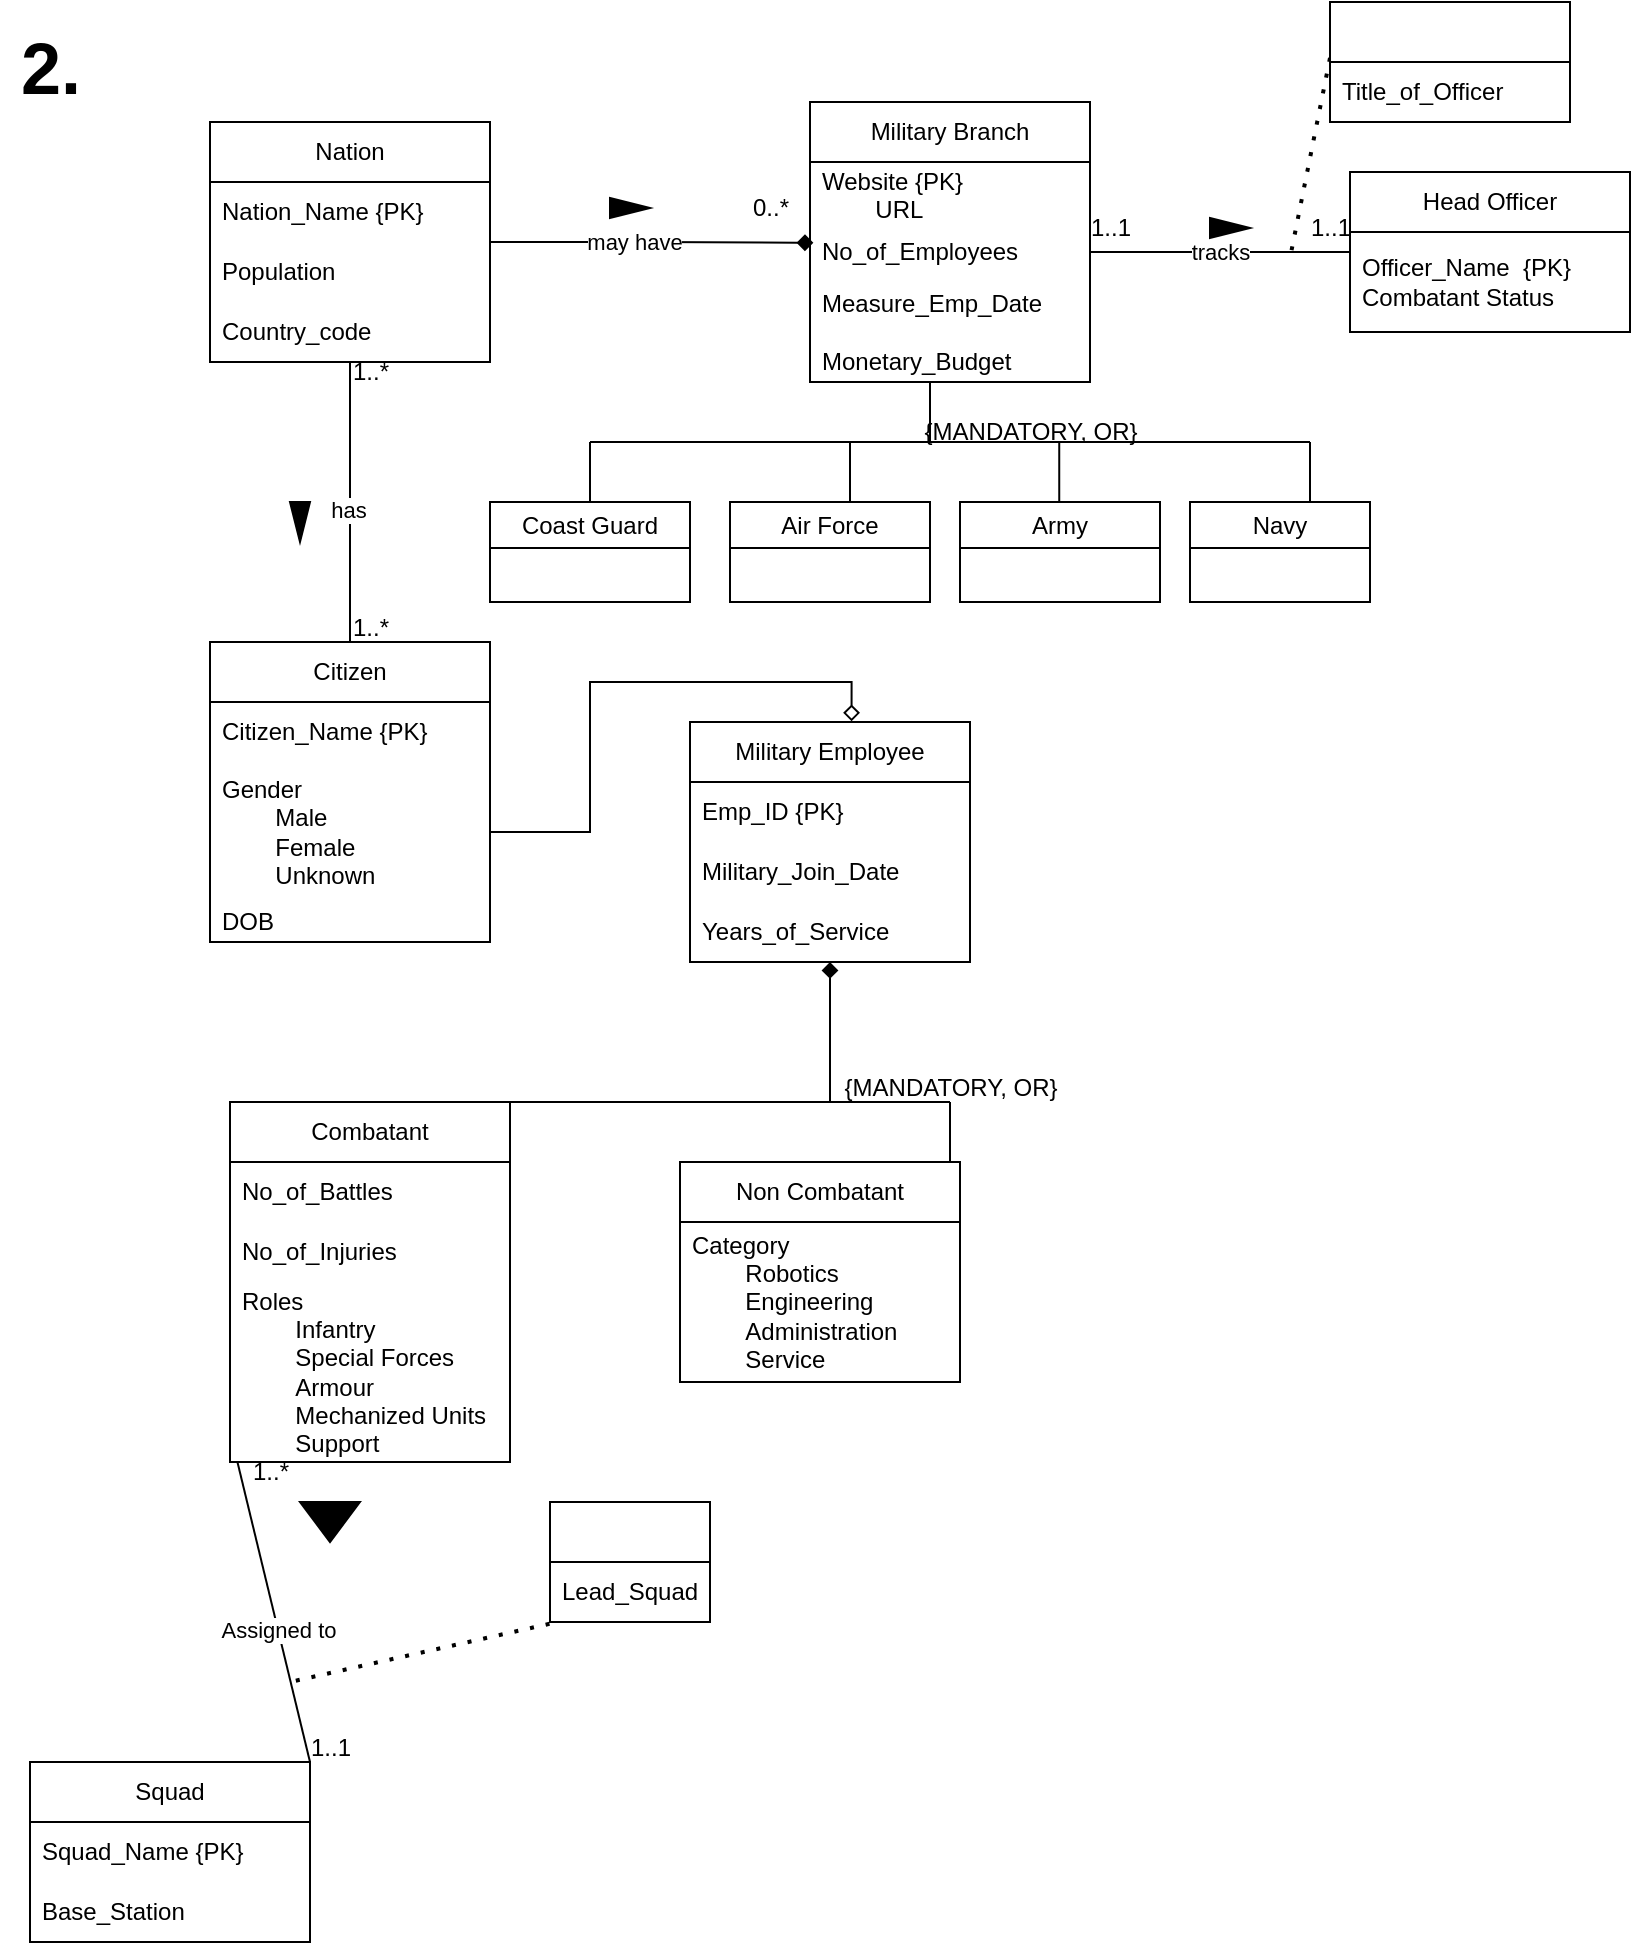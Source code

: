 <mxfile version="26.0.4">
  <diagram name="Page-1" id="tneTjjbyGgvklsA5Yor4">
    <mxGraphModel dx="1556" dy="1817" grid="1" gridSize="10" guides="1" tooltips="1" connect="1" arrows="1" fold="1" page="1" pageScale="1" pageWidth="850" pageHeight="1100" math="0" shadow="0">
      <root>
        <mxCell id="0" />
        <mxCell id="1" parent="0" />
        <mxCell id="wUshwIf3FIwTupsN2A0C-73" style="edgeStyle=orthogonalEdgeStyle;rounded=0;orthogonalLoop=1;jettySize=auto;html=1;entryX=0.5;entryY=0;entryDx=0;entryDy=0;endArrow=none;endFill=0;" parent="1" source="wUshwIf3FIwTupsN2A0C-1" target="wUshwIf3FIwTupsN2A0C-5" edge="1">
          <mxGeometry relative="1" as="geometry" />
        </mxCell>
        <mxCell id="wUshwIf3FIwTupsN2A0C-74" value="has" style="edgeLabel;html=1;align=center;verticalAlign=middle;resizable=0;points=[];" parent="wUshwIf3FIwTupsN2A0C-73" vertex="1" connectable="0">
          <mxGeometry x="0.05" y="-1" relative="1" as="geometry">
            <mxPoint as="offset" />
          </mxGeometry>
        </mxCell>
        <mxCell id="wUshwIf3FIwTupsN2A0C-1" value="Nation" style="swimlane;fontStyle=0;childLayout=stackLayout;horizontal=1;startSize=30;horizontalStack=0;resizeParent=1;resizeParentMax=0;resizeLast=0;collapsible=1;marginBottom=0;whiteSpace=wrap;html=1;" parent="1" vertex="1">
          <mxGeometry x="120" y="-10" width="140" height="120" as="geometry" />
        </mxCell>
        <mxCell id="wUshwIf3FIwTupsN2A0C-2" value="Nation_Name {PK}&amp;nbsp;" style="text;strokeColor=none;fillColor=none;align=left;verticalAlign=middle;spacingLeft=4;spacingRight=4;overflow=hidden;points=[[0,0.5],[1,0.5]];portConstraint=eastwest;rotatable=0;whiteSpace=wrap;html=1;" parent="wUshwIf3FIwTupsN2A0C-1" vertex="1">
          <mxGeometry y="30" width="140" height="30" as="geometry" />
        </mxCell>
        <mxCell id="wUshwIf3FIwTupsN2A0C-3" value="Population" style="text;strokeColor=none;fillColor=none;align=left;verticalAlign=middle;spacingLeft=4;spacingRight=4;overflow=hidden;points=[[0,0.5],[1,0.5]];portConstraint=eastwest;rotatable=0;whiteSpace=wrap;html=1;" parent="wUshwIf3FIwTupsN2A0C-1" vertex="1">
          <mxGeometry y="60" width="140" height="30" as="geometry" />
        </mxCell>
        <mxCell id="wUshwIf3FIwTupsN2A0C-4" value="Country_code" style="text;strokeColor=none;fillColor=none;align=left;verticalAlign=middle;spacingLeft=4;spacingRight=4;overflow=hidden;points=[[0,0.5],[1,0.5]];portConstraint=eastwest;rotatable=0;whiteSpace=wrap;html=1;" parent="wUshwIf3FIwTupsN2A0C-1" vertex="1">
          <mxGeometry y="90" width="140" height="30" as="geometry" />
        </mxCell>
        <mxCell id="wUshwIf3FIwTupsN2A0C-5" value="Citizen" style="swimlane;fontStyle=0;childLayout=stackLayout;horizontal=1;startSize=30;horizontalStack=0;resizeParent=1;resizeParentMax=0;resizeLast=0;collapsible=1;marginBottom=0;whiteSpace=wrap;html=1;" parent="1" vertex="1">
          <mxGeometry x="120" y="250" width="140" height="150" as="geometry" />
        </mxCell>
        <mxCell id="wUshwIf3FIwTupsN2A0C-6" value="Citizen_Name {PK}" style="text;strokeColor=none;fillColor=none;align=left;verticalAlign=middle;spacingLeft=4;spacingRight=4;overflow=hidden;points=[[0,0.5],[1,0.5]];portConstraint=eastwest;rotatable=0;whiteSpace=wrap;html=1;" parent="wUshwIf3FIwTupsN2A0C-5" vertex="1">
          <mxGeometry y="30" width="140" height="30" as="geometry" />
        </mxCell>
        <mxCell id="wUshwIf3FIwTupsN2A0C-7" value="Gender&lt;div&gt;&lt;span style=&quot;white-space: pre;&quot;&gt;&#x9;&lt;/span&gt;Male&lt;br&gt;&lt;/div&gt;&lt;div&gt;&lt;span style=&quot;white-space: pre;&quot;&gt;&#x9;&lt;/span&gt;Female&lt;br&gt;&lt;/div&gt;&lt;div&gt;&lt;span style=&quot;white-space: pre;&quot;&gt;&#x9;&lt;/span&gt;Unknown&lt;br&gt;&lt;/div&gt;" style="text;strokeColor=none;fillColor=none;align=left;verticalAlign=middle;spacingLeft=4;spacingRight=4;overflow=hidden;points=[[0,0.5],[1,0.5]];portConstraint=eastwest;rotatable=0;whiteSpace=wrap;html=1;" parent="wUshwIf3FIwTupsN2A0C-5" vertex="1">
          <mxGeometry y="60" width="140" height="70" as="geometry" />
        </mxCell>
        <mxCell id="wUshwIf3FIwTupsN2A0C-8" value="DOB" style="text;strokeColor=none;fillColor=none;align=left;verticalAlign=middle;spacingLeft=4;spacingRight=4;overflow=hidden;points=[[0,0.5],[1,0.5]];portConstraint=eastwest;rotatable=0;whiteSpace=wrap;html=1;" parent="wUshwIf3FIwTupsN2A0C-5" vertex="1">
          <mxGeometry y="130" width="140" height="20" as="geometry" />
        </mxCell>
        <mxCell id="wUshwIf3FIwTupsN2A0C-37" style="edgeStyle=orthogonalEdgeStyle;rounded=0;orthogonalLoop=1;jettySize=auto;html=1;endArrow=none;endFill=0;startArrow=diamond;startFill=1;" parent="1" source="wUshwIf3FIwTupsN2A0C-19" edge="1">
          <mxGeometry relative="1" as="geometry">
            <mxPoint x="430.0" y="480" as="targetPoint" />
          </mxGeometry>
        </mxCell>
        <mxCell id="wUshwIf3FIwTupsN2A0C-19" value="Military Employee" style="swimlane;fontStyle=0;childLayout=stackLayout;horizontal=1;startSize=30;horizontalStack=0;resizeParent=1;resizeParentMax=0;resizeLast=0;collapsible=1;marginBottom=0;whiteSpace=wrap;html=1;" parent="1" vertex="1">
          <mxGeometry x="360" y="290" width="140" height="120" as="geometry" />
        </mxCell>
        <mxCell id="wUshwIf3FIwTupsN2A0C-20" value="Emp_ID {PK}" style="text;strokeColor=none;fillColor=none;align=left;verticalAlign=middle;spacingLeft=4;spacingRight=4;overflow=hidden;points=[[0,0.5],[1,0.5]];portConstraint=eastwest;rotatable=0;whiteSpace=wrap;html=1;" parent="wUshwIf3FIwTupsN2A0C-19" vertex="1">
          <mxGeometry y="30" width="140" height="30" as="geometry" />
        </mxCell>
        <mxCell id="wUshwIf3FIwTupsN2A0C-21" value="Military_Join_Date" style="text;strokeColor=none;fillColor=none;align=left;verticalAlign=middle;spacingLeft=4;spacingRight=4;overflow=hidden;points=[[0,0.5],[1,0.5]];portConstraint=eastwest;rotatable=0;whiteSpace=wrap;html=1;" parent="wUshwIf3FIwTupsN2A0C-19" vertex="1">
          <mxGeometry y="60" width="140" height="30" as="geometry" />
        </mxCell>
        <mxCell id="wUshwIf3FIwTupsN2A0C-22" value="Years_of_Service" style="text;strokeColor=none;fillColor=none;align=left;verticalAlign=middle;spacingLeft=4;spacingRight=4;overflow=hidden;points=[[0,0.5],[1,0.5]];portConstraint=eastwest;rotatable=0;whiteSpace=wrap;html=1;" parent="wUshwIf3FIwTupsN2A0C-19" vertex="1">
          <mxGeometry y="90" width="140" height="30" as="geometry" />
        </mxCell>
        <mxCell id="wUshwIf3FIwTupsN2A0C-23" value="Military Branch" style="swimlane;fontStyle=0;childLayout=stackLayout;horizontal=1;startSize=30;horizontalStack=0;resizeParent=1;resizeParentMax=0;resizeLast=0;collapsible=1;marginBottom=0;whiteSpace=wrap;html=1;" parent="1" vertex="1">
          <mxGeometry x="420" y="-20" width="140" height="140" as="geometry" />
        </mxCell>
        <mxCell id="wUshwIf3FIwTupsN2A0C-24" value="Website {PK}&lt;div&gt;&lt;span style=&quot;white-space: pre;&quot;&gt;&#x9;&lt;/span&gt;URL&lt;br&gt;&lt;/div&gt;" style="text;strokeColor=none;fillColor=none;align=left;verticalAlign=middle;spacingLeft=4;spacingRight=4;overflow=hidden;points=[[0,0.5],[1,0.5]];portConstraint=eastwest;rotatable=0;whiteSpace=wrap;html=1;" parent="wUshwIf3FIwTupsN2A0C-23" vertex="1">
          <mxGeometry y="30" width="140" height="30" as="geometry" />
        </mxCell>
        <mxCell id="wUshwIf3FIwTupsN2A0C-25" value="No_of_Employees" style="text;strokeColor=none;fillColor=none;align=left;verticalAlign=middle;spacingLeft=4;spacingRight=4;overflow=hidden;points=[[0,0.5],[1,0.5]];portConstraint=eastwest;rotatable=0;whiteSpace=wrap;html=1;" parent="wUshwIf3FIwTupsN2A0C-23" vertex="1">
          <mxGeometry y="60" width="140" height="30" as="geometry" />
        </mxCell>
        <mxCell id="wUshwIf3FIwTupsN2A0C-26" value="Measure_Emp_Date&lt;div&gt;&lt;br&gt;&lt;/div&gt;&lt;div&gt;Monetary_Budget&lt;/div&gt;" style="text;strokeColor=none;fillColor=none;align=left;verticalAlign=middle;spacingLeft=4;spacingRight=4;overflow=hidden;points=[[0,0.5],[1,0.5]];portConstraint=eastwest;rotatable=0;whiteSpace=wrap;html=1;" parent="wUshwIf3FIwTupsN2A0C-23" vertex="1">
          <mxGeometry y="90" width="140" height="50" as="geometry" />
        </mxCell>
        <mxCell id="wUshwIf3FIwTupsN2A0C-27" value="Combatant" style="swimlane;fontStyle=0;childLayout=stackLayout;horizontal=1;startSize=30;horizontalStack=0;resizeParent=1;resizeParentMax=0;resizeLast=0;collapsible=1;marginBottom=0;whiteSpace=wrap;html=1;" parent="1" vertex="1">
          <mxGeometry x="130" y="480" width="140" height="180" as="geometry" />
        </mxCell>
        <mxCell id="wUshwIf3FIwTupsN2A0C-28" value="No_of_Battles" style="text;strokeColor=none;fillColor=none;align=left;verticalAlign=middle;spacingLeft=4;spacingRight=4;overflow=hidden;points=[[0,0.5],[1,0.5]];portConstraint=eastwest;rotatable=0;whiteSpace=wrap;html=1;" parent="wUshwIf3FIwTupsN2A0C-27" vertex="1">
          <mxGeometry y="30" width="140" height="30" as="geometry" />
        </mxCell>
        <mxCell id="wUshwIf3FIwTupsN2A0C-29" value="No_of_Injuries" style="text;strokeColor=none;fillColor=none;align=left;verticalAlign=middle;spacingLeft=4;spacingRight=4;overflow=hidden;points=[[0,0.5],[1,0.5]];portConstraint=eastwest;rotatable=0;whiteSpace=wrap;html=1;" parent="wUshwIf3FIwTupsN2A0C-27" vertex="1">
          <mxGeometry y="60" width="140" height="30" as="geometry" />
        </mxCell>
        <mxCell id="wUshwIf3FIwTupsN2A0C-30" value="Roles&lt;div&gt;&lt;span style=&quot;white-space: pre;&quot;&gt;&#x9;&lt;/span&gt;Infantry&lt;br&gt;&lt;/div&gt;&lt;div&gt;&lt;span style=&quot;white-space: pre;&quot;&gt;&#x9;&lt;/span&gt;Special Forces&lt;br&gt;&lt;/div&gt;&lt;div&gt;&lt;span style=&quot;white-space: pre;&quot;&gt;&#x9;&lt;/span&gt;Armour&lt;br&gt;&lt;/div&gt;&lt;div&gt;&lt;span style=&quot;white-space: pre;&quot;&gt;&#x9;&lt;/span&gt;Mechanized Units&lt;br&gt;&lt;/div&gt;&lt;div&gt;&lt;span style=&quot;white-space: pre;&quot;&gt;&#x9;&lt;/span&gt;Support&lt;br&gt;&lt;/div&gt;" style="text;strokeColor=none;fillColor=none;align=left;verticalAlign=middle;spacingLeft=4;spacingRight=4;overflow=hidden;points=[[0,0.5],[1,0.5]];portConstraint=eastwest;rotatable=0;whiteSpace=wrap;html=1;" parent="wUshwIf3FIwTupsN2A0C-27" vertex="1">
          <mxGeometry y="90" width="140" height="90" as="geometry" />
        </mxCell>
        <mxCell id="wUshwIf3FIwTupsN2A0C-31" value="Non Combatant" style="swimlane;fontStyle=0;childLayout=stackLayout;horizontal=1;startSize=30;horizontalStack=0;resizeParent=1;resizeParentMax=0;resizeLast=0;collapsible=1;marginBottom=0;whiteSpace=wrap;html=1;" parent="1" vertex="1">
          <mxGeometry x="355" y="510" width="140" height="110" as="geometry" />
        </mxCell>
        <mxCell id="wUshwIf3FIwTupsN2A0C-32" value="&lt;div&gt;Category&lt;/div&gt;&lt;div&gt;&lt;span style=&quot;white-space: pre;&quot;&gt;&#x9;&lt;/span&gt;Robotics&lt;br&gt;&lt;/div&gt;&lt;div&gt;&lt;span style=&quot;white-space: pre;&quot;&gt;&#x9;&lt;/span&gt;Engineering&lt;br&gt;&lt;/div&gt;&lt;div&gt;&lt;span style=&quot;white-space: pre;&quot;&gt;&#x9;&lt;/span&gt;Administration&lt;br&gt;&lt;/div&gt;&lt;div&gt;&lt;span style=&quot;white-space: pre;&quot;&gt;&#x9;&lt;/span&gt;Service&lt;br&gt;&lt;/div&gt;" style="text;strokeColor=none;fillColor=none;align=left;verticalAlign=middle;spacingLeft=4;spacingRight=4;overflow=hidden;points=[[0,0.5],[1,0.5]];portConstraint=eastwest;rotatable=0;whiteSpace=wrap;html=1;" parent="wUshwIf3FIwTupsN2A0C-31" vertex="1">
          <mxGeometry y="30" width="140" height="80" as="geometry" />
        </mxCell>
        <mxCell id="wUshwIf3FIwTupsN2A0C-35" value="" style="endArrow=none;html=1;rounded=0;" parent="1" edge="1">
          <mxGeometry width="50" height="50" relative="1" as="geometry">
            <mxPoint x="270" y="480" as="sourcePoint" />
            <mxPoint x="490" y="480" as="targetPoint" />
          </mxGeometry>
        </mxCell>
        <mxCell id="wUshwIf3FIwTupsN2A0C-36" value="" style="endArrow=none;html=1;rounded=0;" parent="1" edge="1">
          <mxGeometry width="50" height="50" relative="1" as="geometry">
            <mxPoint x="490" y="510" as="sourcePoint" />
            <mxPoint x="490" y="480" as="targetPoint" />
          </mxGeometry>
        </mxCell>
        <mxCell id="wUshwIf3FIwTupsN2A0C-39" value="Squad" style="swimlane;fontStyle=0;childLayout=stackLayout;horizontal=1;startSize=30;horizontalStack=0;resizeParent=1;resizeParentMax=0;resizeLast=0;collapsible=1;marginBottom=0;whiteSpace=wrap;html=1;" parent="1" vertex="1">
          <mxGeometry x="30" y="810" width="140" height="90" as="geometry" />
        </mxCell>
        <mxCell id="wUshwIf3FIwTupsN2A0C-40" value="Squad_Name {PK}" style="text;strokeColor=none;fillColor=none;align=left;verticalAlign=middle;spacingLeft=4;spacingRight=4;overflow=hidden;points=[[0,0.5],[1,0.5]];portConstraint=eastwest;rotatable=0;whiteSpace=wrap;html=1;" parent="wUshwIf3FIwTupsN2A0C-39" vertex="1">
          <mxGeometry y="30" width="140" height="30" as="geometry" />
        </mxCell>
        <mxCell id="wUshwIf3FIwTupsN2A0C-41" value="Base_Station" style="text;strokeColor=none;fillColor=none;align=left;verticalAlign=middle;spacingLeft=4;spacingRight=4;overflow=hidden;points=[[0,0.5],[1,0.5]];portConstraint=eastwest;rotatable=0;whiteSpace=wrap;html=1;" parent="wUshwIf3FIwTupsN2A0C-39" vertex="1">
          <mxGeometry y="60" width="140" height="30" as="geometry" />
        </mxCell>
        <mxCell id="wUshwIf3FIwTupsN2A0C-43" value="" style="endArrow=none;html=1;rounded=0;entryX=0.027;entryY=1.003;entryDx=0;entryDy=0;entryPerimeter=0;" parent="1" target="wUshwIf3FIwTupsN2A0C-30" edge="1">
          <mxGeometry width="50" height="50" relative="1" as="geometry">
            <mxPoint x="170" y="810" as="sourcePoint" />
            <mxPoint x="220" y="760" as="targetPoint" />
          </mxGeometry>
        </mxCell>
        <mxCell id="wUshwIf3FIwTupsN2A0C-44" value="Assigned to" style="edgeLabel;html=1;align=center;verticalAlign=middle;resizable=0;points=[];" parent="wUshwIf3FIwTupsN2A0C-43" vertex="1" connectable="0">
          <mxGeometry x="-0.114" relative="1" as="geometry">
            <mxPoint as="offset" />
          </mxGeometry>
        </mxCell>
        <mxCell id="wUshwIf3FIwTupsN2A0C-45" value="" style="triangle;whiteSpace=wrap;html=1;direction=south;fillColor=#000000;" parent="1" vertex="1">
          <mxGeometry x="165" y="680" width="30" height="20" as="geometry" />
        </mxCell>
        <mxCell id="wUshwIf3FIwTupsN2A0C-46" value="1..1" style="text;html=1;align=center;verticalAlign=middle;resizable=0;points=[];autosize=1;strokeColor=none;fillColor=none;" parent="1" vertex="1">
          <mxGeometry x="160" y="788" width="40" height="30" as="geometry" />
        </mxCell>
        <mxCell id="wUshwIf3FIwTupsN2A0C-47" value="1..*" style="text;html=1;align=center;verticalAlign=middle;resizable=0;points=[];autosize=1;strokeColor=none;fillColor=none;" parent="1" vertex="1">
          <mxGeometry x="130" y="650" width="40" height="30" as="geometry" />
        </mxCell>
        <mxCell id="wUshwIf3FIwTupsN2A0C-48" value="" style="endArrow=none;dashed=1;html=1;dashPattern=1 3;strokeWidth=2;rounded=0;exitX=-0.003;exitY=1.03;exitDx=0;exitDy=0;exitPerimeter=0;" parent="1" edge="1" source="wUshwIf3FIwTupsN2A0C-50">
          <mxGeometry width="50" height="50" relative="1" as="geometry">
            <mxPoint x="300" y="860" as="sourcePoint" />
            <mxPoint x="160" y="770" as="targetPoint" />
          </mxGeometry>
        </mxCell>
        <mxCell id="wUshwIf3FIwTupsN2A0C-49" value="" style="swimlane;fontStyle=0;childLayout=stackLayout;horizontal=1;startSize=30;horizontalStack=0;resizeParent=1;resizeParentMax=0;resizeLast=0;collapsible=1;marginBottom=0;whiteSpace=wrap;html=1;" parent="1" vertex="1">
          <mxGeometry x="290" y="680" width="80" height="60" as="geometry" />
        </mxCell>
        <mxCell id="wUshwIf3FIwTupsN2A0C-50" value="Lead_Squad" style="text;strokeColor=none;fillColor=none;align=left;verticalAlign=middle;spacingLeft=4;spacingRight=4;overflow=hidden;points=[[0,0.5],[1,0.5]];portConstraint=eastwest;rotatable=0;whiteSpace=wrap;html=1;" parent="wUshwIf3FIwTupsN2A0C-49" vertex="1">
          <mxGeometry y="30" width="80" height="30" as="geometry" />
        </mxCell>
        <mxCell id="wUshwIf3FIwTupsN2A0C-58" value="&lt;span style=&quot;font-weight: normal;&quot;&gt;Air Force&lt;/span&gt;" style="swimlane;whiteSpace=wrap;html=1;" parent="1" vertex="1">
          <mxGeometry x="380" y="180" width="100" height="50" as="geometry" />
        </mxCell>
        <mxCell id="wUshwIf3FIwTupsN2A0C-59" value="&lt;span style=&quot;font-weight: normal;&quot;&gt;Coast Guard&lt;/span&gt;" style="swimlane;whiteSpace=wrap;html=1;" parent="1" vertex="1">
          <mxGeometry x="260" y="180" width="100" height="50" as="geometry">
            <mxRectangle x="260" y="180" width="110" height="30" as="alternateBounds" />
          </mxGeometry>
        </mxCell>
        <mxCell id="wUshwIf3FIwTupsN2A0C-60" value="&lt;span style=&quot;font-weight: normal;&quot;&gt;Army&lt;/span&gt;" style="swimlane;whiteSpace=wrap;html=1;" parent="1" vertex="1">
          <mxGeometry x="495" y="180" width="100" height="50" as="geometry" />
        </mxCell>
        <mxCell id="wUshwIf3FIwTupsN2A0C-57" value="&lt;span style=&quot;font-weight: normal;&quot;&gt;Navy&lt;/span&gt;" style="swimlane;whiteSpace=wrap;html=1;" parent="1" vertex="1">
          <mxGeometry x="610" y="180" width="90" height="50" as="geometry" />
        </mxCell>
        <mxCell id="wUshwIf3FIwTupsN2A0C-62" value="" style="endArrow=none;html=1;rounded=0;" parent="1" edge="1">
          <mxGeometry width="50" height="50" relative="1" as="geometry">
            <mxPoint x="310" y="150" as="sourcePoint" />
            <mxPoint x="670" y="150" as="targetPoint" />
          </mxGeometry>
        </mxCell>
        <mxCell id="wUshwIf3FIwTupsN2A0C-63" value="" style="endArrow=none;html=1;rounded=0;" parent="1" edge="1">
          <mxGeometry width="50" height="50" relative="1" as="geometry">
            <mxPoint x="480" y="150" as="sourcePoint" />
            <mxPoint x="480" y="120" as="targetPoint" />
          </mxGeometry>
        </mxCell>
        <mxCell id="wUshwIf3FIwTupsN2A0C-64" value="" style="endArrow=none;html=1;rounded=0;exitX=0.5;exitY=0;exitDx=0;exitDy=0;" parent="1" source="wUshwIf3FIwTupsN2A0C-59" edge="1">
          <mxGeometry width="50" height="50" relative="1" as="geometry">
            <mxPoint x="260" y="200" as="sourcePoint" />
            <mxPoint x="310" y="150" as="targetPoint" />
          </mxGeometry>
        </mxCell>
        <mxCell id="wUshwIf3FIwTupsN2A0C-65" value="" style="endArrow=none;html=1;rounded=0;exitX=0.5;exitY=0;exitDx=0;exitDy=0;" parent="1" edge="1">
          <mxGeometry width="50" height="50" relative="1" as="geometry">
            <mxPoint x="440" y="180" as="sourcePoint" />
            <mxPoint x="440" y="150" as="targetPoint" />
          </mxGeometry>
        </mxCell>
        <mxCell id="wUshwIf3FIwTupsN2A0C-66" value="" style="endArrow=none;html=1;rounded=0;exitX=0.5;exitY=0;exitDx=0;exitDy=0;" parent="1" edge="1">
          <mxGeometry width="50" height="50" relative="1" as="geometry">
            <mxPoint x="544.62" y="180" as="sourcePoint" />
            <mxPoint x="544.62" y="150" as="targetPoint" />
          </mxGeometry>
        </mxCell>
        <mxCell id="wUshwIf3FIwTupsN2A0C-67" value="" style="endArrow=none;html=1;rounded=0;exitX=0.5;exitY=0;exitDx=0;exitDy=0;" parent="1" edge="1">
          <mxGeometry width="50" height="50" relative="1" as="geometry">
            <mxPoint x="670" y="180" as="sourcePoint" />
            <mxPoint x="670" y="150" as="targetPoint" />
          </mxGeometry>
        </mxCell>
        <mxCell id="wUshwIf3FIwTupsN2A0C-69" style="edgeStyle=orthogonalEdgeStyle;rounded=0;orthogonalLoop=1;jettySize=auto;html=1;entryX=0.012;entryY=0.346;entryDx=0;entryDy=0;entryPerimeter=0;endArrow=diamond;endFill=1;" parent="1" source="wUshwIf3FIwTupsN2A0C-1" target="wUshwIf3FIwTupsN2A0C-25" edge="1">
          <mxGeometry relative="1" as="geometry" />
        </mxCell>
        <mxCell id="wUshwIf3FIwTupsN2A0C-70" value="may have" style="edgeLabel;html=1;align=center;verticalAlign=middle;resizable=0;points=[];" parent="wUshwIf3FIwTupsN2A0C-69" vertex="1" connectable="0">
          <mxGeometry x="-0.107" relative="1" as="geometry">
            <mxPoint x="-1" as="offset" />
          </mxGeometry>
        </mxCell>
        <mxCell id="wUshwIf3FIwTupsN2A0C-71" value="0..*" style="text;html=1;align=center;verticalAlign=middle;resizable=0;points=[];autosize=1;strokeColor=none;fillColor=none;" parent="1" vertex="1">
          <mxGeometry x="380" y="18" width="40" height="30" as="geometry" />
        </mxCell>
        <mxCell id="wUshwIf3FIwTupsN2A0C-72" value="" style="triangle;whiteSpace=wrap;html=1;fillColor=#000000;" parent="1" vertex="1">
          <mxGeometry x="320" y="28" width="20" height="10" as="geometry" />
        </mxCell>
        <mxCell id="wUshwIf3FIwTupsN2A0C-75" value="" style="triangle;whiteSpace=wrap;html=1;fillColor=#000000;direction=south;" parent="1" vertex="1">
          <mxGeometry x="160" y="180" width="10" height="20" as="geometry" />
        </mxCell>
        <mxCell id="wUshwIf3FIwTupsN2A0C-79" value="1..*" style="text;html=1;align=center;verticalAlign=middle;resizable=0;points=[];autosize=1;strokeColor=none;fillColor=none;" parent="1" vertex="1">
          <mxGeometry x="180" y="228" width="40" height="30" as="geometry" />
        </mxCell>
        <mxCell id="wUshwIf3FIwTupsN2A0C-80" value="1..*" style="text;html=1;align=center;verticalAlign=middle;resizable=0;points=[];autosize=1;strokeColor=none;fillColor=none;" parent="1" vertex="1">
          <mxGeometry x="180" y="100" width="40" height="30" as="geometry" />
        </mxCell>
        <mxCell id="wUshwIf3FIwTupsN2A0C-85" style="edgeStyle=orthogonalEdgeStyle;rounded=0;orthogonalLoop=1;jettySize=auto;html=1;entryX=0.577;entryY=-0.003;entryDx=0;entryDy=0;entryPerimeter=0;endArrow=diamond;endFill=0;" parent="1" source="wUshwIf3FIwTupsN2A0C-7" target="wUshwIf3FIwTupsN2A0C-19" edge="1">
          <mxGeometry relative="1" as="geometry" />
        </mxCell>
        <mxCell id="wUshwIf3FIwTupsN2A0C-86" value="{MANDATORY, OR}" style="text;html=1;align=center;verticalAlign=middle;resizable=0;points=[];autosize=1;strokeColor=none;fillColor=none;" parent="1" vertex="1">
          <mxGeometry x="465" y="130" width="130" height="30" as="geometry" />
        </mxCell>
        <mxCell id="wUshwIf3FIwTupsN2A0C-87" value="{MANDATORY, OR}" style="text;html=1;align=center;verticalAlign=middle;resizable=0;points=[];autosize=1;strokeColor=none;fillColor=none;" parent="1" vertex="1">
          <mxGeometry x="425" y="458" width="130" height="30" as="geometry" />
        </mxCell>
        <mxCell id="wUshwIf3FIwTupsN2A0C-92" style="edgeStyle=orthogonalEdgeStyle;rounded=0;orthogonalLoop=1;jettySize=auto;html=1;entryX=1;entryY=0.5;entryDx=0;entryDy=0;endArrow=none;endFill=0;" parent="1" source="wUshwIf3FIwTupsN2A0C-88" target="wUshwIf3FIwTupsN2A0C-25" edge="1">
          <mxGeometry relative="1" as="geometry" />
        </mxCell>
        <mxCell id="wUshwIf3FIwTupsN2A0C-93" value="tracks" style="edgeLabel;html=1;align=center;verticalAlign=middle;resizable=0;points=[];" parent="wUshwIf3FIwTupsN2A0C-92" vertex="1" connectable="0">
          <mxGeometry x="0.005" relative="1" as="geometry">
            <mxPoint as="offset" />
          </mxGeometry>
        </mxCell>
        <mxCell id="wUshwIf3FIwTupsN2A0C-88" value="Head Officer" style="swimlane;fontStyle=0;childLayout=stackLayout;horizontal=1;startSize=30;horizontalStack=0;resizeParent=1;resizeParentMax=0;resizeLast=0;collapsible=1;marginBottom=0;whiteSpace=wrap;html=1;" parent="1" vertex="1">
          <mxGeometry x="690" y="15" width="140" height="80" as="geometry" />
        </mxCell>
        <mxCell id="wUshwIf3FIwTupsN2A0C-89" value="&lt;div&gt;Officer_Name&amp;nbsp; {PK}&lt;/div&gt;Combatant Status" style="text;strokeColor=none;fillColor=none;align=left;verticalAlign=middle;spacingLeft=4;spacingRight=4;overflow=hidden;points=[[0,0.5],[1,0.5]];portConstraint=eastwest;rotatable=0;whiteSpace=wrap;html=1;" parent="wUshwIf3FIwTupsN2A0C-88" vertex="1">
          <mxGeometry y="30" width="140" height="50" as="geometry" />
        </mxCell>
        <mxCell id="wUshwIf3FIwTupsN2A0C-94" value="" style="triangle;whiteSpace=wrap;html=1;fillColor=#000000;" parent="1" vertex="1">
          <mxGeometry x="620" y="38" width="20" height="10" as="geometry" />
        </mxCell>
        <mxCell id="wUshwIf3FIwTupsN2A0C-95" value="1..1" style="text;html=1;align=center;verticalAlign=middle;resizable=0;points=[];autosize=1;strokeColor=none;fillColor=none;" parent="1" vertex="1">
          <mxGeometry x="550" y="28" width="40" height="30" as="geometry" />
        </mxCell>
        <mxCell id="wUshwIf3FIwTupsN2A0C-96" value="1..1" style="text;html=1;align=center;verticalAlign=middle;resizable=0;points=[];autosize=1;strokeColor=none;fillColor=none;" parent="1" vertex="1">
          <mxGeometry x="660" y="28" width="40" height="30" as="geometry" />
        </mxCell>
        <mxCell id="wUshwIf3FIwTupsN2A0C-97" value="" style="endArrow=none;dashed=1;html=1;dashPattern=1 3;strokeWidth=2;rounded=0;" parent="1" edge="1">
          <mxGeometry width="50" height="50" relative="1" as="geometry">
            <mxPoint x="680" y="-42" as="sourcePoint" />
            <mxPoint x="660" y="58" as="targetPoint" />
          </mxGeometry>
        </mxCell>
        <mxCell id="wUshwIf3FIwTupsN2A0C-100" value="" style="swimlane;fontStyle=0;childLayout=stackLayout;horizontal=1;startSize=30;horizontalStack=0;resizeParent=1;resizeParentMax=0;resizeLast=0;collapsible=1;marginBottom=0;whiteSpace=wrap;html=1;" parent="1" vertex="1">
          <mxGeometry x="680" y="-70" width="120" height="60" as="geometry" />
        </mxCell>
        <mxCell id="wUshwIf3FIwTupsN2A0C-101" value="Title_of_Officer" style="text;strokeColor=none;fillColor=none;align=left;verticalAlign=middle;spacingLeft=4;spacingRight=4;overflow=hidden;points=[[0,0.5],[1,0.5]];portConstraint=eastwest;rotatable=0;whiteSpace=wrap;html=1;" parent="wUshwIf3FIwTupsN2A0C-100" vertex="1">
          <mxGeometry y="30" width="120" height="30" as="geometry" />
        </mxCell>
        <mxCell id="l71b5Gb77QnED203Fv7o-1" value="&lt;b&gt;&lt;font style=&quot;font-size: 36px;&quot;&gt;2.&lt;/font&gt;&lt;/b&gt;" style="text;html=1;align=center;verticalAlign=middle;resizable=0;points=[];autosize=1;strokeColor=none;fillColor=none;" vertex="1" parent="1">
          <mxGeometry x="15" y="-67" width="50" height="60" as="geometry" />
        </mxCell>
      </root>
    </mxGraphModel>
  </diagram>
</mxfile>
